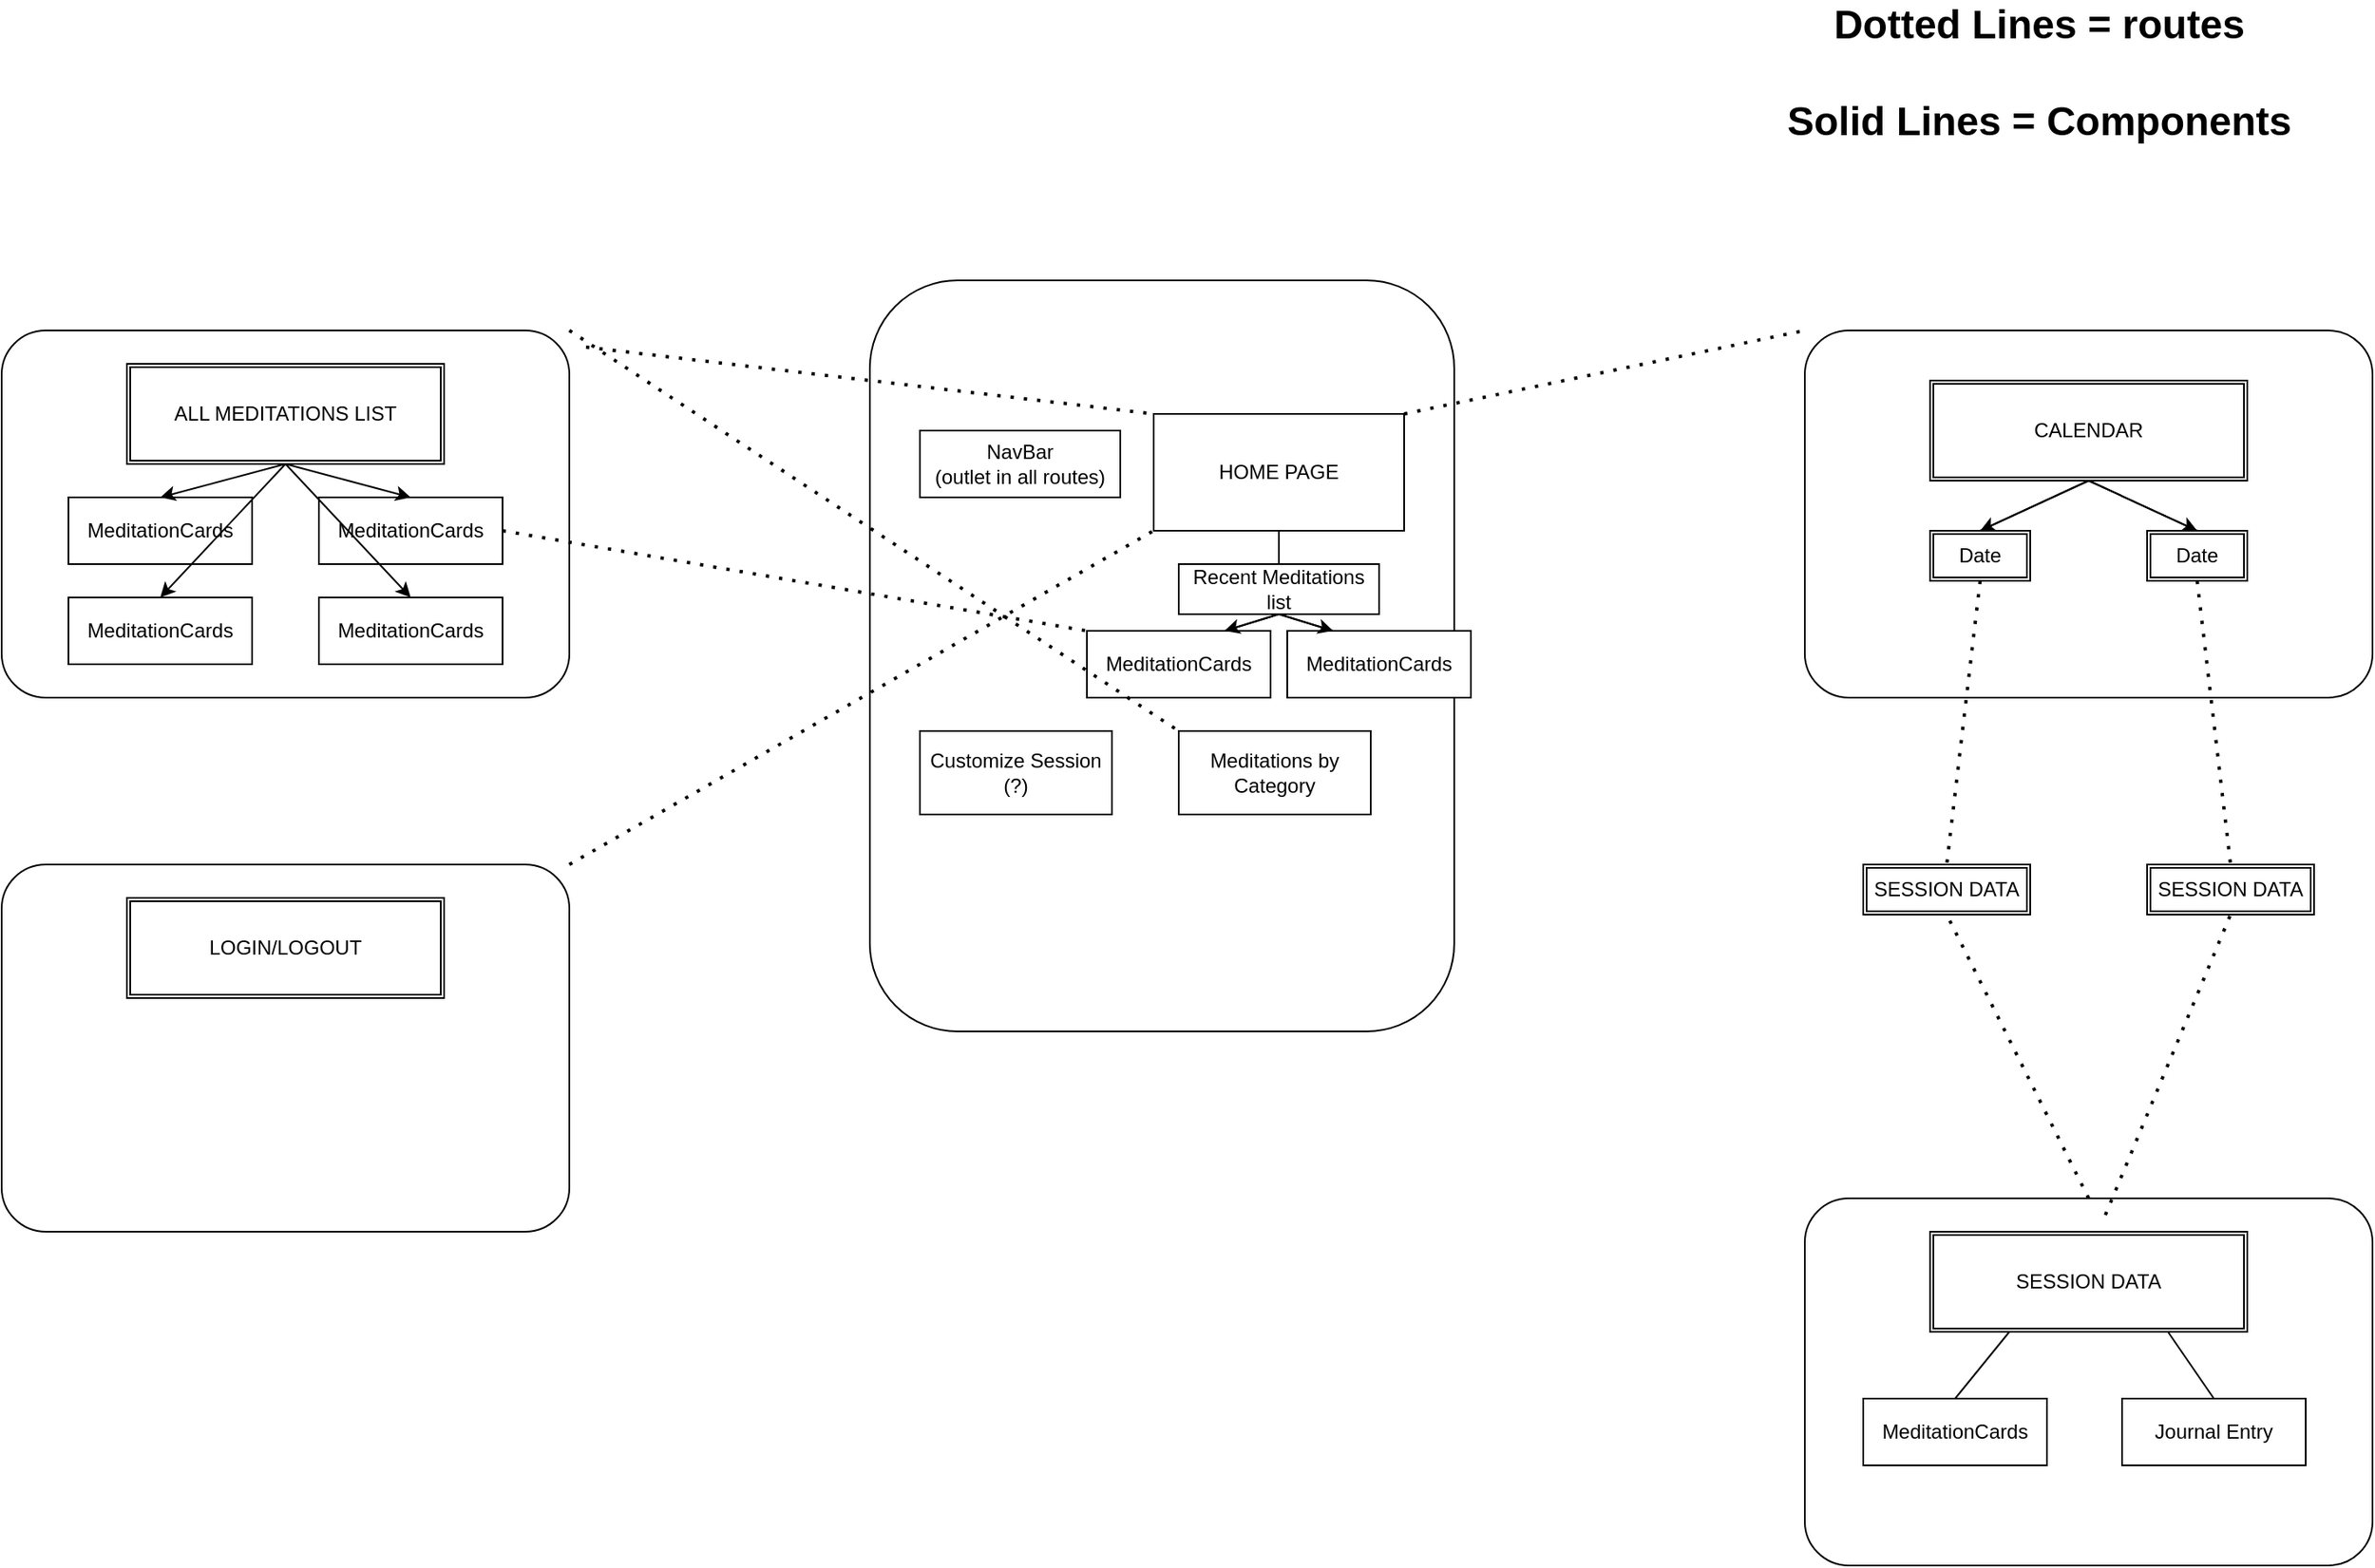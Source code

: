 <mxfile>
    <diagram id="Uh-uafANs4ZGlQo7GSpr" name="Page-1">
        <mxGraphModel dx="3399" dy="2586" grid="1" gridSize="10" guides="1" tooltips="1" connect="1" arrows="1" fold="1" page="1" pageScale="1" pageWidth="850" pageHeight="1100" math="0" shadow="0">
            <root>
                <mxCell id="0"/>
                <mxCell id="1" parent="0"/>
                <mxCell id="56" value="" style="rounded=1;whiteSpace=wrap;html=1;glass=0;shadow=0;" vertex="1" parent="1">
                    <mxGeometry x="240" y="100" width="350" height="450" as="geometry"/>
                </mxCell>
                <mxCell id="3" value="HOME PAGE" style="rounded=0;whiteSpace=wrap;html=1;" vertex="1" parent="1">
                    <mxGeometry x="410" y="180" width="150" height="70" as="geometry"/>
                </mxCell>
                <mxCell id="4" value="NavBar&lt;br&gt;(outlet in all routes)" style="rounded=0;whiteSpace=wrap;html=1;" vertex="1" parent="1">
                    <mxGeometry x="270" y="190" width="120" height="40" as="geometry"/>
                </mxCell>
                <mxCell id="5" value="Recent Meditations list" style="rounded=0;whiteSpace=wrap;html=1;" vertex="1" parent="1">
                    <mxGeometry x="425" y="270" width="120" height="30" as="geometry"/>
                </mxCell>
                <mxCell id="6" value="MeditationCards" style="rounded=0;whiteSpace=wrap;html=1;" vertex="1" parent="1">
                    <mxGeometry x="370" y="310" width="110" height="40" as="geometry"/>
                </mxCell>
                <mxCell id="7" value="MeditationCards" style="rounded=0;whiteSpace=wrap;html=1;" vertex="1" parent="1">
                    <mxGeometry x="490" y="310" width="110" height="40" as="geometry"/>
                </mxCell>
                <mxCell id="8" value="Meditations by Category" style="rounded=0;whiteSpace=wrap;html=1;" vertex="1" parent="1">
                    <mxGeometry x="425" y="370" width="115" height="50" as="geometry"/>
                </mxCell>
                <mxCell id="10" value="Customize Session (?)" style="rounded=0;whiteSpace=wrap;html=1;" vertex="1" parent="1">
                    <mxGeometry x="270" y="370" width="115" height="50" as="geometry"/>
                </mxCell>
                <mxCell id="11" value="" style="rounded=1;whiteSpace=wrap;html=1;arcSize=12;" vertex="1" parent="1">
                    <mxGeometry x="-280" y="130" width="340" height="220" as="geometry"/>
                </mxCell>
                <mxCell id="14" value="" style="rounded=1;whiteSpace=wrap;html=1;arcSize=12;" vertex="1" parent="1">
                    <mxGeometry x="-280" y="450" width="340" height="220" as="geometry"/>
                </mxCell>
                <mxCell id="15" value="" style="rounded=1;whiteSpace=wrap;html=1;arcSize=12;" vertex="1" parent="1">
                    <mxGeometry x="800" y="130" width="340" height="220" as="geometry"/>
                </mxCell>
                <mxCell id="16" value="" style="rounded=1;whiteSpace=wrap;html=1;arcSize=12;" vertex="1" parent="1">
                    <mxGeometry x="800" y="650" width="340" height="220" as="geometry"/>
                </mxCell>
                <mxCell id="18" value="Dotted Lines = routes&lt;br&gt;&lt;br&gt;Solid Lines = Components&lt;br&gt;&lt;br&gt;" style="text;strokeColor=none;fillColor=none;html=1;fontSize=24;fontStyle=1;verticalAlign=middle;align=center;" vertex="1" parent="1">
                    <mxGeometry x="890" y="-30" width="100" height="40" as="geometry"/>
                </mxCell>
                <mxCell id="19" value="ALL MEDITATIONS LIST" style="shape=ext;double=1;rounded=0;whiteSpace=wrap;html=1;" vertex="1" parent="1">
                    <mxGeometry x="-205" y="150" width="190" height="60" as="geometry"/>
                </mxCell>
                <mxCell id="20" value="CALENDAR" style="shape=ext;double=1;rounded=0;whiteSpace=wrap;html=1;" vertex="1" parent="1">
                    <mxGeometry x="875" y="160" width="190" height="60" as="geometry"/>
                </mxCell>
                <mxCell id="21" value="LOGIN/LOGOUT" style="shape=ext;double=1;rounded=0;whiteSpace=wrap;html=1;" vertex="1" parent="1">
                    <mxGeometry x="-205" y="470" width="190" height="60" as="geometry"/>
                </mxCell>
                <mxCell id="22" value="SESSION DATA" style="shape=ext;double=1;rounded=0;whiteSpace=wrap;html=1;" vertex="1" parent="1">
                    <mxGeometry x="875" y="670" width="190" height="60" as="geometry"/>
                </mxCell>
                <mxCell id="23" value="MeditationCards" style="rounded=0;whiteSpace=wrap;html=1;" vertex="1" parent="1">
                    <mxGeometry x="-240" y="230" width="110" height="40" as="geometry"/>
                </mxCell>
                <mxCell id="24" value="MeditationCards" style="rounded=0;whiteSpace=wrap;html=1;" vertex="1" parent="1">
                    <mxGeometry x="-90" y="230" width="110" height="40" as="geometry"/>
                </mxCell>
                <mxCell id="25" value="MeditationCards" style="rounded=0;whiteSpace=wrap;html=1;" vertex="1" parent="1">
                    <mxGeometry x="-240" y="290" width="110" height="40" as="geometry"/>
                </mxCell>
                <mxCell id="26" value="MeditationCards" style="rounded=0;whiteSpace=wrap;html=1;" vertex="1" parent="1">
                    <mxGeometry x="-90" y="290" width="110" height="40" as="geometry"/>
                </mxCell>
                <mxCell id="30" value="" style="endArrow=none;dashed=1;html=1;dashPattern=1 3;strokeWidth=2;exitX=1;exitY=0;exitDx=0;exitDy=0;" edge="1" parent="1" source="14">
                    <mxGeometry width="50" height="50" relative="1" as="geometry">
                        <mxPoint x="340" y="390" as="sourcePoint"/>
                        <mxPoint x="410" y="250" as="targetPoint"/>
                        <Array as="points">
                            <mxPoint x="410" y="250"/>
                        </Array>
                    </mxGeometry>
                </mxCell>
                <mxCell id="31" value="" style="endArrow=none;dashed=1;html=1;dashPattern=1 3;strokeWidth=2;entryX=0;entryY=0;entryDx=0;entryDy=0;exitX=1;exitY=0.5;exitDx=0;exitDy=0;" edge="1" parent="1" source="24" target="6">
                    <mxGeometry width="50" height="50" relative="1" as="geometry">
                        <mxPoint x="20" y="240" as="sourcePoint"/>
                        <mxPoint x="390" y="340" as="targetPoint"/>
                    </mxGeometry>
                </mxCell>
                <mxCell id="32" value="" style="endArrow=none;dashed=1;html=1;dashPattern=1 3;strokeWidth=2;entryX=0;entryY=0;entryDx=0;entryDy=0;exitX=1;exitY=0;exitDx=0;exitDy=0;" edge="1" parent="1" source="11" target="8">
                    <mxGeometry width="50" height="50" relative="1" as="geometry">
                        <mxPoint x="340" y="390" as="sourcePoint"/>
                        <mxPoint x="390" y="340" as="targetPoint"/>
                    </mxGeometry>
                </mxCell>
                <mxCell id="34" value="MeditationCards" style="rounded=0;whiteSpace=wrap;html=1;" vertex="1" parent="1">
                    <mxGeometry x="835" y="770" width="110" height="40" as="geometry"/>
                </mxCell>
                <mxCell id="35" value="Journal Entry" style="rounded=0;whiteSpace=wrap;html=1;" vertex="1" parent="1">
                    <mxGeometry x="990" y="770" width="110" height="40" as="geometry"/>
                </mxCell>
                <mxCell id="37" value="SESSION DATA" style="shape=ext;double=1;rounded=0;whiteSpace=wrap;html=1;" vertex="1" parent="1">
                    <mxGeometry x="835" y="450" width="100" height="30" as="geometry"/>
                </mxCell>
                <mxCell id="39" value="SESSION DATA" style="shape=ext;double=1;rounded=0;whiteSpace=wrap;html=1;" vertex="1" parent="1">
                    <mxGeometry x="1005" y="450" width="100" height="30" as="geometry"/>
                </mxCell>
                <mxCell id="40" value="Date" style="shape=ext;double=1;rounded=0;whiteSpace=wrap;html=1;" vertex="1" parent="1">
                    <mxGeometry x="875" y="250" width="60" height="30" as="geometry"/>
                </mxCell>
                <mxCell id="41" value="Date" style="shape=ext;double=1;rounded=0;whiteSpace=wrap;html=1;" vertex="1" parent="1">
                    <mxGeometry x="1005" y="250" width="60" height="30" as="geometry"/>
                </mxCell>
                <mxCell id="45" value="" style="endArrow=none;dashed=1;html=1;dashPattern=1 3;strokeWidth=2;entryX=0.5;entryY=1;entryDx=0;entryDy=0;exitX=0.5;exitY=0;exitDx=0;exitDy=0;" edge="1" parent="1" source="16" target="37">
                    <mxGeometry width="50" height="50" relative="1" as="geometry">
                        <mxPoint x="400" y="390" as="sourcePoint"/>
                        <mxPoint x="450" y="340" as="targetPoint"/>
                    </mxGeometry>
                </mxCell>
                <mxCell id="46" value="" style="endArrow=none;dashed=1;html=1;dashPattern=1 3;strokeWidth=2;entryX=0.5;entryY=1;entryDx=0;entryDy=0;exitX=0.5;exitY=0;exitDx=0;exitDy=0;" edge="1" parent="1" target="39">
                    <mxGeometry width="50" height="50" relative="1" as="geometry">
                        <mxPoint x="980" y="660" as="sourcePoint"/>
                        <mxPoint x="895" y="490" as="targetPoint"/>
                    </mxGeometry>
                </mxCell>
                <mxCell id="47" value="" style="endArrow=none;dashed=1;html=1;dashPattern=1 3;strokeWidth=2;entryX=0.5;entryY=0;entryDx=0;entryDy=0;exitX=0.5;exitY=1;exitDx=0;exitDy=0;" edge="1" parent="1" source="40" target="37">
                    <mxGeometry width="50" height="50" relative="1" as="geometry">
                        <mxPoint x="990" y="670" as="sourcePoint"/>
                        <mxPoint x="905" y="500" as="targetPoint"/>
                    </mxGeometry>
                </mxCell>
                <mxCell id="48" value="" style="endArrow=none;dashed=1;html=1;dashPattern=1 3;strokeWidth=2;entryX=0.5;entryY=0;entryDx=0;entryDy=0;exitX=0.5;exitY=1;exitDx=0;exitDy=0;" edge="1" parent="1" source="41" target="39">
                    <mxGeometry width="50" height="50" relative="1" as="geometry">
                        <mxPoint x="1000" y="680" as="sourcePoint"/>
                        <mxPoint x="915" y="510" as="targetPoint"/>
                    </mxGeometry>
                </mxCell>
                <mxCell id="49" value="" style="endArrow=none;html=1;entryX=0.25;entryY=1;entryDx=0;entryDy=0;exitX=0.5;exitY=0;exitDx=0;exitDy=0;" edge="1" parent="1" source="34" target="22">
                    <mxGeometry width="50" height="50" relative="1" as="geometry">
                        <mxPoint x="400" y="490" as="sourcePoint"/>
                        <mxPoint x="450" y="440" as="targetPoint"/>
                    </mxGeometry>
                </mxCell>
                <mxCell id="50" value="" style="endArrow=none;html=1;entryX=0.75;entryY=1;entryDx=0;entryDy=0;exitX=0.5;exitY=0;exitDx=0;exitDy=0;" edge="1" parent="1" source="35" target="22">
                    <mxGeometry width="50" height="50" relative="1" as="geometry">
                        <mxPoint x="900" y="780" as="sourcePoint"/>
                        <mxPoint x="932.5" y="740" as="targetPoint"/>
                    </mxGeometry>
                </mxCell>
                <mxCell id="51" value="" style="endArrow=none;html=1;exitX=0.5;exitY=0;exitDx=0;exitDy=0;" edge="1" parent="1" source="40">
                    <mxGeometry width="50" height="50" relative="1" as="geometry">
                        <mxPoint x="910" y="790" as="sourcePoint"/>
                        <mxPoint x="970" y="220" as="targetPoint"/>
                    </mxGeometry>
                </mxCell>
                <mxCell id="52" value="" style="endArrow=none;html=1;exitX=0.5;exitY=0;exitDx=0;exitDy=0;entryX=0.5;entryY=1;entryDx=0;entryDy=0;" edge="1" parent="1" source="41" target="20">
                    <mxGeometry width="50" height="50" relative="1" as="geometry">
                        <mxPoint x="915" y="260" as="sourcePoint"/>
                        <mxPoint x="980" y="230" as="targetPoint"/>
                    </mxGeometry>
                </mxCell>
                <mxCell id="53" value="" style="endArrow=none;html=1;entryX=0.5;entryY=1;entryDx=0;entryDy=0;exitX=0.5;exitY=0;exitDx=0;exitDy=0;" edge="1" parent="1" source="5" target="3">
                    <mxGeometry width="50" height="50" relative="1" as="geometry">
                        <mxPoint x="460" y="320" as="sourcePoint"/>
                        <mxPoint x="510" y="270" as="targetPoint"/>
                    </mxGeometry>
                </mxCell>
                <mxCell id="54" value="" style="endArrow=none;html=1;entryX=0.5;entryY=1;entryDx=0;entryDy=0;exitX=0.25;exitY=0;exitDx=0;exitDy=0;" edge="1" parent="1" source="7" target="5">
                    <mxGeometry width="50" height="50" relative="1" as="geometry">
                        <mxPoint x="495" y="280" as="sourcePoint"/>
                        <mxPoint x="495" y="260" as="targetPoint"/>
                    </mxGeometry>
                </mxCell>
                <mxCell id="55" value="" style="endArrow=none;html=1;entryX=0.5;entryY=1;entryDx=0;entryDy=0;exitX=0.75;exitY=0;exitDx=0;exitDy=0;" edge="1" parent="1" source="6" target="5">
                    <mxGeometry width="50" height="50" relative="1" as="geometry">
                        <mxPoint x="527.5" y="320" as="sourcePoint"/>
                        <mxPoint x="495" y="310" as="targetPoint"/>
                    </mxGeometry>
                </mxCell>
                <mxCell id="57" value="" style="endArrow=none;dashed=1;html=1;dashPattern=1 3;strokeWidth=2;exitX=1;exitY=0;exitDx=0;exitDy=0;" edge="1" parent="1" source="3">
                    <mxGeometry width="50" height="50" relative="1" as="geometry">
                        <mxPoint x="450" y="170" as="sourcePoint"/>
                        <mxPoint x="800" y="130" as="targetPoint"/>
                    </mxGeometry>
                </mxCell>
                <mxCell id="60" value="" style="endArrow=none;dashed=1;html=1;dashPattern=1 3;strokeWidth=2;entryX=0;entryY=0;entryDx=0;entryDy=0;exitX=1;exitY=0;exitDx=0;exitDy=0;" edge="1" parent="1" target="3">
                    <mxGeometry width="50" height="50" relative="1" as="geometry">
                        <mxPoint x="70" y="140" as="sourcePoint"/>
                        <mxPoint x="435" y="380" as="targetPoint"/>
                    </mxGeometry>
                </mxCell>
                <mxCell id="62" value="" style="endArrow=classic;html=1;exitX=0.5;exitY=1;exitDx=0;exitDy=0;entryX=0.75;entryY=0;entryDx=0;entryDy=0;" edge="1" parent="1" source="5" target="6">
                    <mxGeometry width="50" height="50" relative="1" as="geometry">
                        <mxPoint x="380" y="470" as="sourcePoint"/>
                        <mxPoint x="430" y="420" as="targetPoint"/>
                    </mxGeometry>
                </mxCell>
                <mxCell id="63" value="" style="endArrow=classic;html=1;exitX=0.5;exitY=1;exitDx=0;exitDy=0;entryX=0.25;entryY=0;entryDx=0;entryDy=0;" edge="1" parent="1" source="5" target="7">
                    <mxGeometry width="50" height="50" relative="1" as="geometry">
                        <mxPoint x="495" y="310" as="sourcePoint"/>
                        <mxPoint x="462.5" y="320" as="targetPoint"/>
                    </mxGeometry>
                </mxCell>
                <mxCell id="64" value="" style="endArrow=classic;html=1;entryX=0.5;entryY=0;entryDx=0;entryDy=0;" edge="1" parent="1" target="40">
                    <mxGeometry width="50" height="50" relative="1" as="geometry">
                        <mxPoint x="970" y="220" as="sourcePoint"/>
                        <mxPoint x="910" y="250" as="targetPoint"/>
                    </mxGeometry>
                </mxCell>
                <mxCell id="65" value="" style="endArrow=classic;html=1;entryX=0.5;entryY=0;entryDx=0;entryDy=0;" edge="1" parent="1" target="41">
                    <mxGeometry width="50" height="50" relative="1" as="geometry">
                        <mxPoint x="970" y="220" as="sourcePoint"/>
                        <mxPoint x="915" y="260" as="targetPoint"/>
                    </mxGeometry>
                </mxCell>
                <mxCell id="67" value="" style="endArrow=classic;html=1;exitX=0.5;exitY=1;exitDx=0;exitDy=0;entryX=0.5;entryY=0;entryDx=0;entryDy=0;" edge="1" parent="1" source="19" target="23">
                    <mxGeometry width="50" height="50" relative="1" as="geometry">
                        <mxPoint x="80" y="270" as="sourcePoint"/>
                        <mxPoint x="130" y="220" as="targetPoint"/>
                    </mxGeometry>
                </mxCell>
                <mxCell id="68" value="" style="endArrow=classic;html=1;exitX=0.5;exitY=1;exitDx=0;exitDy=0;entryX=0.5;entryY=0;entryDx=0;entryDy=0;" edge="1" parent="1" source="19" target="24">
                    <mxGeometry width="50" height="50" relative="1" as="geometry">
                        <mxPoint x="-100" y="220" as="sourcePoint"/>
                        <mxPoint x="-175" y="240" as="targetPoint"/>
                    </mxGeometry>
                </mxCell>
                <mxCell id="69" value="" style="endArrow=classic;html=1;exitX=0.5;exitY=1;exitDx=0;exitDy=0;entryX=0.5;entryY=0;entryDx=0;entryDy=0;" edge="1" parent="1" source="19" target="25">
                    <mxGeometry width="50" height="50" relative="1" as="geometry">
                        <mxPoint x="-90" y="230" as="sourcePoint"/>
                        <mxPoint x="-165" y="250" as="targetPoint"/>
                    </mxGeometry>
                </mxCell>
                <mxCell id="70" value="" style="endArrow=classic;html=1;entryX=0.5;entryY=0;entryDx=0;entryDy=0;" edge="1" parent="1" target="26">
                    <mxGeometry width="50" height="50" relative="1" as="geometry">
                        <mxPoint x="-110" y="210" as="sourcePoint"/>
                        <mxPoint x="-155" y="260" as="targetPoint"/>
                    </mxGeometry>
                </mxCell>
            </root>
        </mxGraphModel>
    </diagram>
</mxfile>
